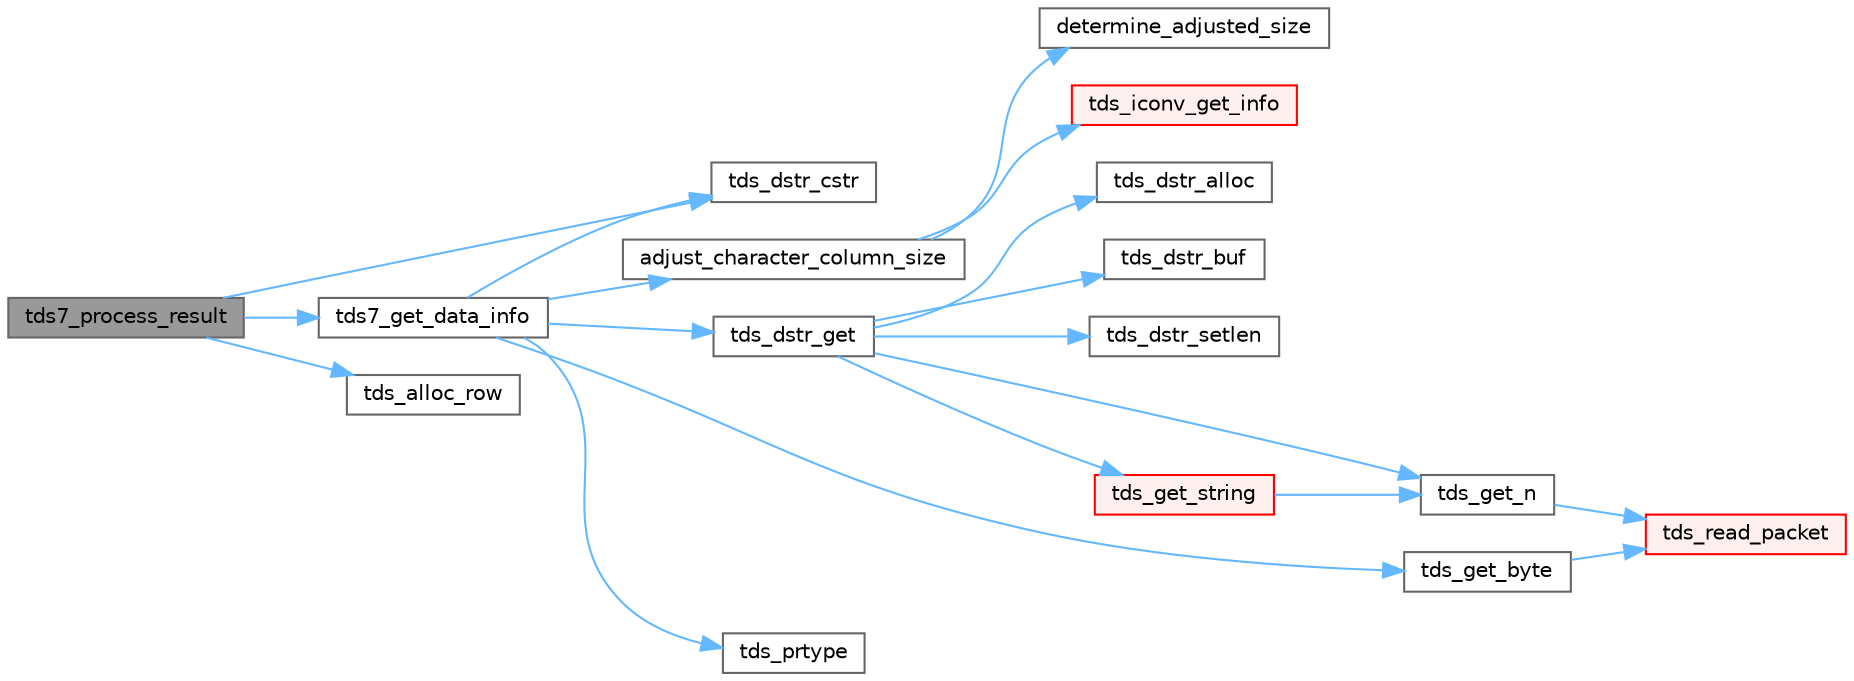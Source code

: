 digraph "tds7_process_result"
{
 // LATEX_PDF_SIZE
  bgcolor="transparent";
  edge [fontname=Helvetica,fontsize=10,labelfontname=Helvetica,labelfontsize=10];
  node [fontname=Helvetica,fontsize=10,shape=box,height=0.2,width=0.4];
  rankdir="LR";
  Node1 [id="Node000001",label="tds7_process_result",height=0.2,width=0.4,color="gray40", fillcolor="grey60", style="filled", fontcolor="black",tooltip="tds7_process_result() is the TDS 7.0 result set processing routine."];
  Node1 -> Node2 [id="edge1_Node000001_Node000002",color="steelblue1",style="solid",tooltip=" "];
  Node2 [id="Node000002",label="tds7_get_data_info",height=0.2,width=0.4,color="grey40", fillcolor="white", style="filled",URL="$a00580.html#ga07cee55fd522cca16fb59b7a8f0b1376",tooltip="Reads data information from wire."];
  Node2 -> Node3 [id="edge2_Node000002_Node000003",color="steelblue1",style="solid",tooltip=" "];
  Node3 [id="Node000003",label="adjust_character_column_size",height=0.2,width=0.4,color="grey40", fillcolor="white", style="filled",URL="$a00580.html#ga91770634ce8c0d6f1fe007b45da186fd",tooltip="Adjust column size according to client's encoding."];
  Node3 -> Node4 [id="edge3_Node000003_Node000004",color="steelblue1",style="solid",tooltip=" "];
  Node4 [id="Node000004",label="determine_adjusted_size",height=0.2,width=0.4,color="grey40", fillcolor="white", style="filled",URL="$a00580.html#gaacb26868882440aa08de9fb952628eaf",tooltip="Allow for maximum possible size of converted data, while being careful about integer division truncat..."];
  Node3 -> Node5 [id="edge4_Node000003_Node000005",color="steelblue1",style="solid",tooltip=" "];
  Node5 [id="Node000005",label="tds_iconv_get_info",height=0.2,width=0.4,color="red", fillcolor="#FFF0F0", style="filled",URL="$a00576.html#ga1639ccaa7e17c07457bcb37f313bc52f",tooltip="Get a iconv info structure, allocate and initialize if needed."];
  Node2 -> Node9 [id="edge5_Node000002_Node000009",color="steelblue1",style="solid",tooltip=" "];
  Node9 [id="Node000009",label="tds_dstr_cstr",height=0.2,width=0.4,color="grey40", fillcolor="white", style="filled",URL="$a00581.html#gac536f0e4d77d3cff5702719362ec1766",tooltip="Returns a C version (NUL terminated string) of dstr."];
  Node2 -> Node10 [id="edge6_Node000002_Node000010",color="steelblue1",style="solid",tooltip=" "];
  Node10 [id="Node000010",label="tds_dstr_get",height=0.2,width=0.4,color="grey40", fillcolor="white", style="filled",URL="$a00579.html#ga017c427e9599c031be5c555cb32abe2c",tooltip="Reads a string from wire and put in a DSTR."];
  Node10 -> Node11 [id="edge7_Node000010_Node000011",color="steelblue1",style="solid",tooltip=" "];
  Node11 [id="Node000011",label="tds_dstr_alloc",height=0.2,width=0.4,color="grey40", fillcolor="white", style="filled",URL="$a00581.html#ga6aa14b8b717b51afcfb65bd55143689d",tooltip="allocate space for length char"];
  Node10 -> Node12 [id="edge8_Node000010_Node000012",color="steelblue1",style="solid",tooltip=" "];
  Node12 [id="Node000012",label="tds_dstr_buf",height=0.2,width=0.4,color="grey40", fillcolor="white", style="filled",URL="$a00581.html#gae092e53680d954bcf4f19334987d43c7",tooltip="Returns a buffer to edit the string."];
  Node10 -> Node13 [id="edge9_Node000010_Node000013",color="steelblue1",style="solid",tooltip=" "];
  Node13 [id="Node000013",label="tds_dstr_setlen",height=0.2,width=0.4,color="grey40", fillcolor="white", style="filled",URL="$a00581.html#ga0cd7863ba7c2d2da4a193234472a3d14",tooltip="limit length of string, MUST be <= current length"];
  Node10 -> Node14 [id="edge10_Node000010_Node000014",color="steelblue1",style="solid",tooltip=" "];
  Node14 [id="Node000014",label="tds_get_n",height=0.2,width=0.4,color="grey40", fillcolor="white", style="filled",URL="$a00579.html#gae777dd57e8d1bb40349d7d7d8434fddf",tooltip="Get N bytes from the buffer and return them in the already allocated space   given to us."];
  Node14 -> Node15 [id="edge11_Node000014_Node000015",color="steelblue1",style="solid",tooltip=" "];
  Node15 [id="Node000015",label="tds_read_packet",height=0.2,width=0.4,color="red", fillcolor="#FFF0F0", style="filled",URL="$a00579.html#ga410619783bdf2bb60b0f27a5578e0e07",tooltip="Read in one 'packet' from the server."];
  Node10 -> Node17 [id="edge12_Node000010_Node000017",color="steelblue1",style="solid",tooltip=" "];
  Node17 [id="Node000017",label="tds_get_string",height=0.2,width=0.4,color="red", fillcolor="#FFF0F0", style="filled",URL="$a00579.html#ga90f080e6e9448feac15dee1370d66802",tooltip="Fetch a string from the wire."];
  Node17 -> Node14 [id="edge13_Node000017_Node000014",color="steelblue1",style="solid",tooltip=" "];
  Node2 -> Node26 [id="edge14_Node000002_Node000026",color="steelblue1",style="solid",tooltip=" "];
  Node26 [id="Node000026",label="tds_get_byte",height=0.2,width=0.4,color="grey40", fillcolor="white", style="filled",URL="$a00579.html#ga0cb72d3f6943795c39db1fa692be0a58",tooltip="Return a single byte from the input buffer."];
  Node26 -> Node15 [id="edge15_Node000026_Node000015",color="steelblue1",style="solid",tooltip=" "];
  Node2 -> Node27 [id="edge16_Node000002_Node000027",color="steelblue1",style="solid",tooltip=" "];
  Node27 [id="Node000027",label="tds_prtype",height=0.2,width=0.4,color="grey40", fillcolor="white", style="filled",URL="$a00580.html#ga307f949194204f71f1a7e574424048b1",tooltip="Returns string representation of the given type."];
  Node1 -> Node28 [id="edge17_Node000001_Node000028",color="steelblue1",style="solid",tooltip=" "];
  Node28 [id="Node000028",label="tds_alloc_row",height=0.2,width=0.4,color="grey40", fillcolor="white", style="filled",URL="$a00577.html#ga1224fb9277112dc2ce12531d2b73b145",tooltip="Allocate space for row store return NULL on out of memory."];
  Node1 -> Node9 [id="edge18_Node000001_Node000009",color="steelblue1",style="solid",tooltip=" "];
}
